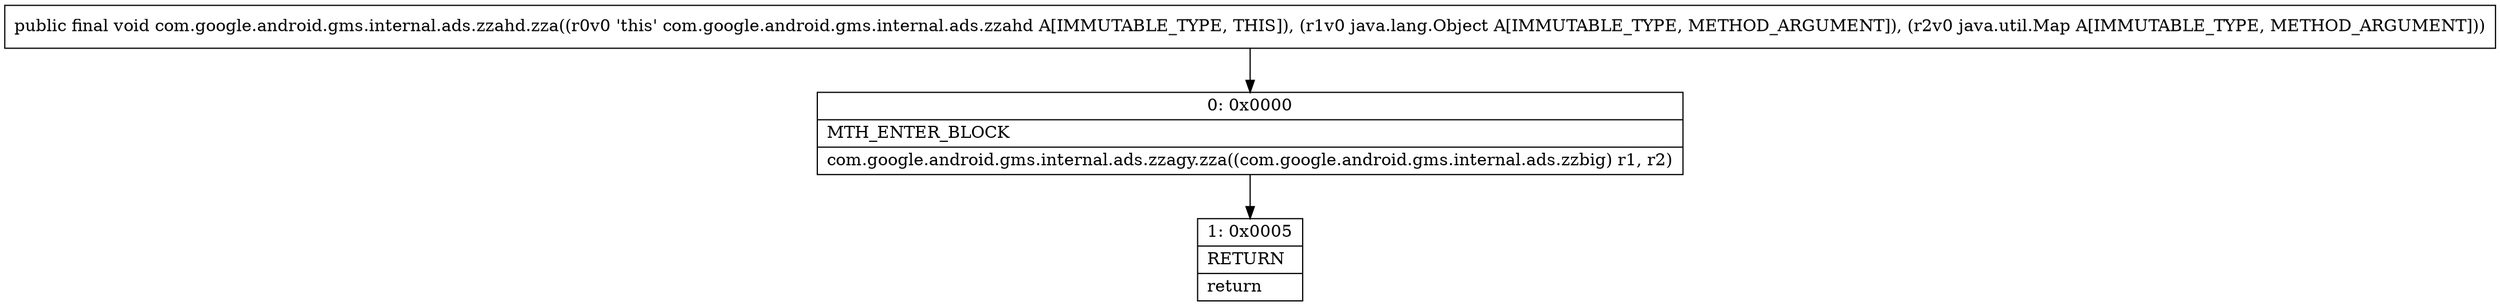 digraph "CFG forcom.google.android.gms.internal.ads.zzahd.zza(Ljava\/lang\/Object;Ljava\/util\/Map;)V" {
Node_0 [shape=record,label="{0\:\ 0x0000|MTH_ENTER_BLOCK\l|com.google.android.gms.internal.ads.zzagy.zza((com.google.android.gms.internal.ads.zzbig) r1, r2)\l}"];
Node_1 [shape=record,label="{1\:\ 0x0005|RETURN\l|return\l}"];
MethodNode[shape=record,label="{public final void com.google.android.gms.internal.ads.zzahd.zza((r0v0 'this' com.google.android.gms.internal.ads.zzahd A[IMMUTABLE_TYPE, THIS]), (r1v0 java.lang.Object A[IMMUTABLE_TYPE, METHOD_ARGUMENT]), (r2v0 java.util.Map A[IMMUTABLE_TYPE, METHOD_ARGUMENT])) }"];
MethodNode -> Node_0;
Node_0 -> Node_1;
}

